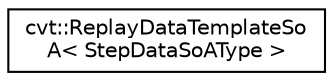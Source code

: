digraph "Graphical Class Hierarchy"
{
 // LATEX_PDF_SIZE
  edge [fontname="Helvetica",fontsize="10",labelfontname="Helvetica",labelfontsize="10"];
  node [fontname="Helvetica",fontsize="10",shape=record];
  rankdir="LR";
  Node0 [label="cvt::ReplayDataTemplateSo\lA\< StepDataSoAType \>",height=0.2,width=0.4,color="black", fillcolor="white", style="filled",URL="$d4/de6/structcvt_1_1ReplayDataTemplateSoA.html",tooltip=" "];
}
